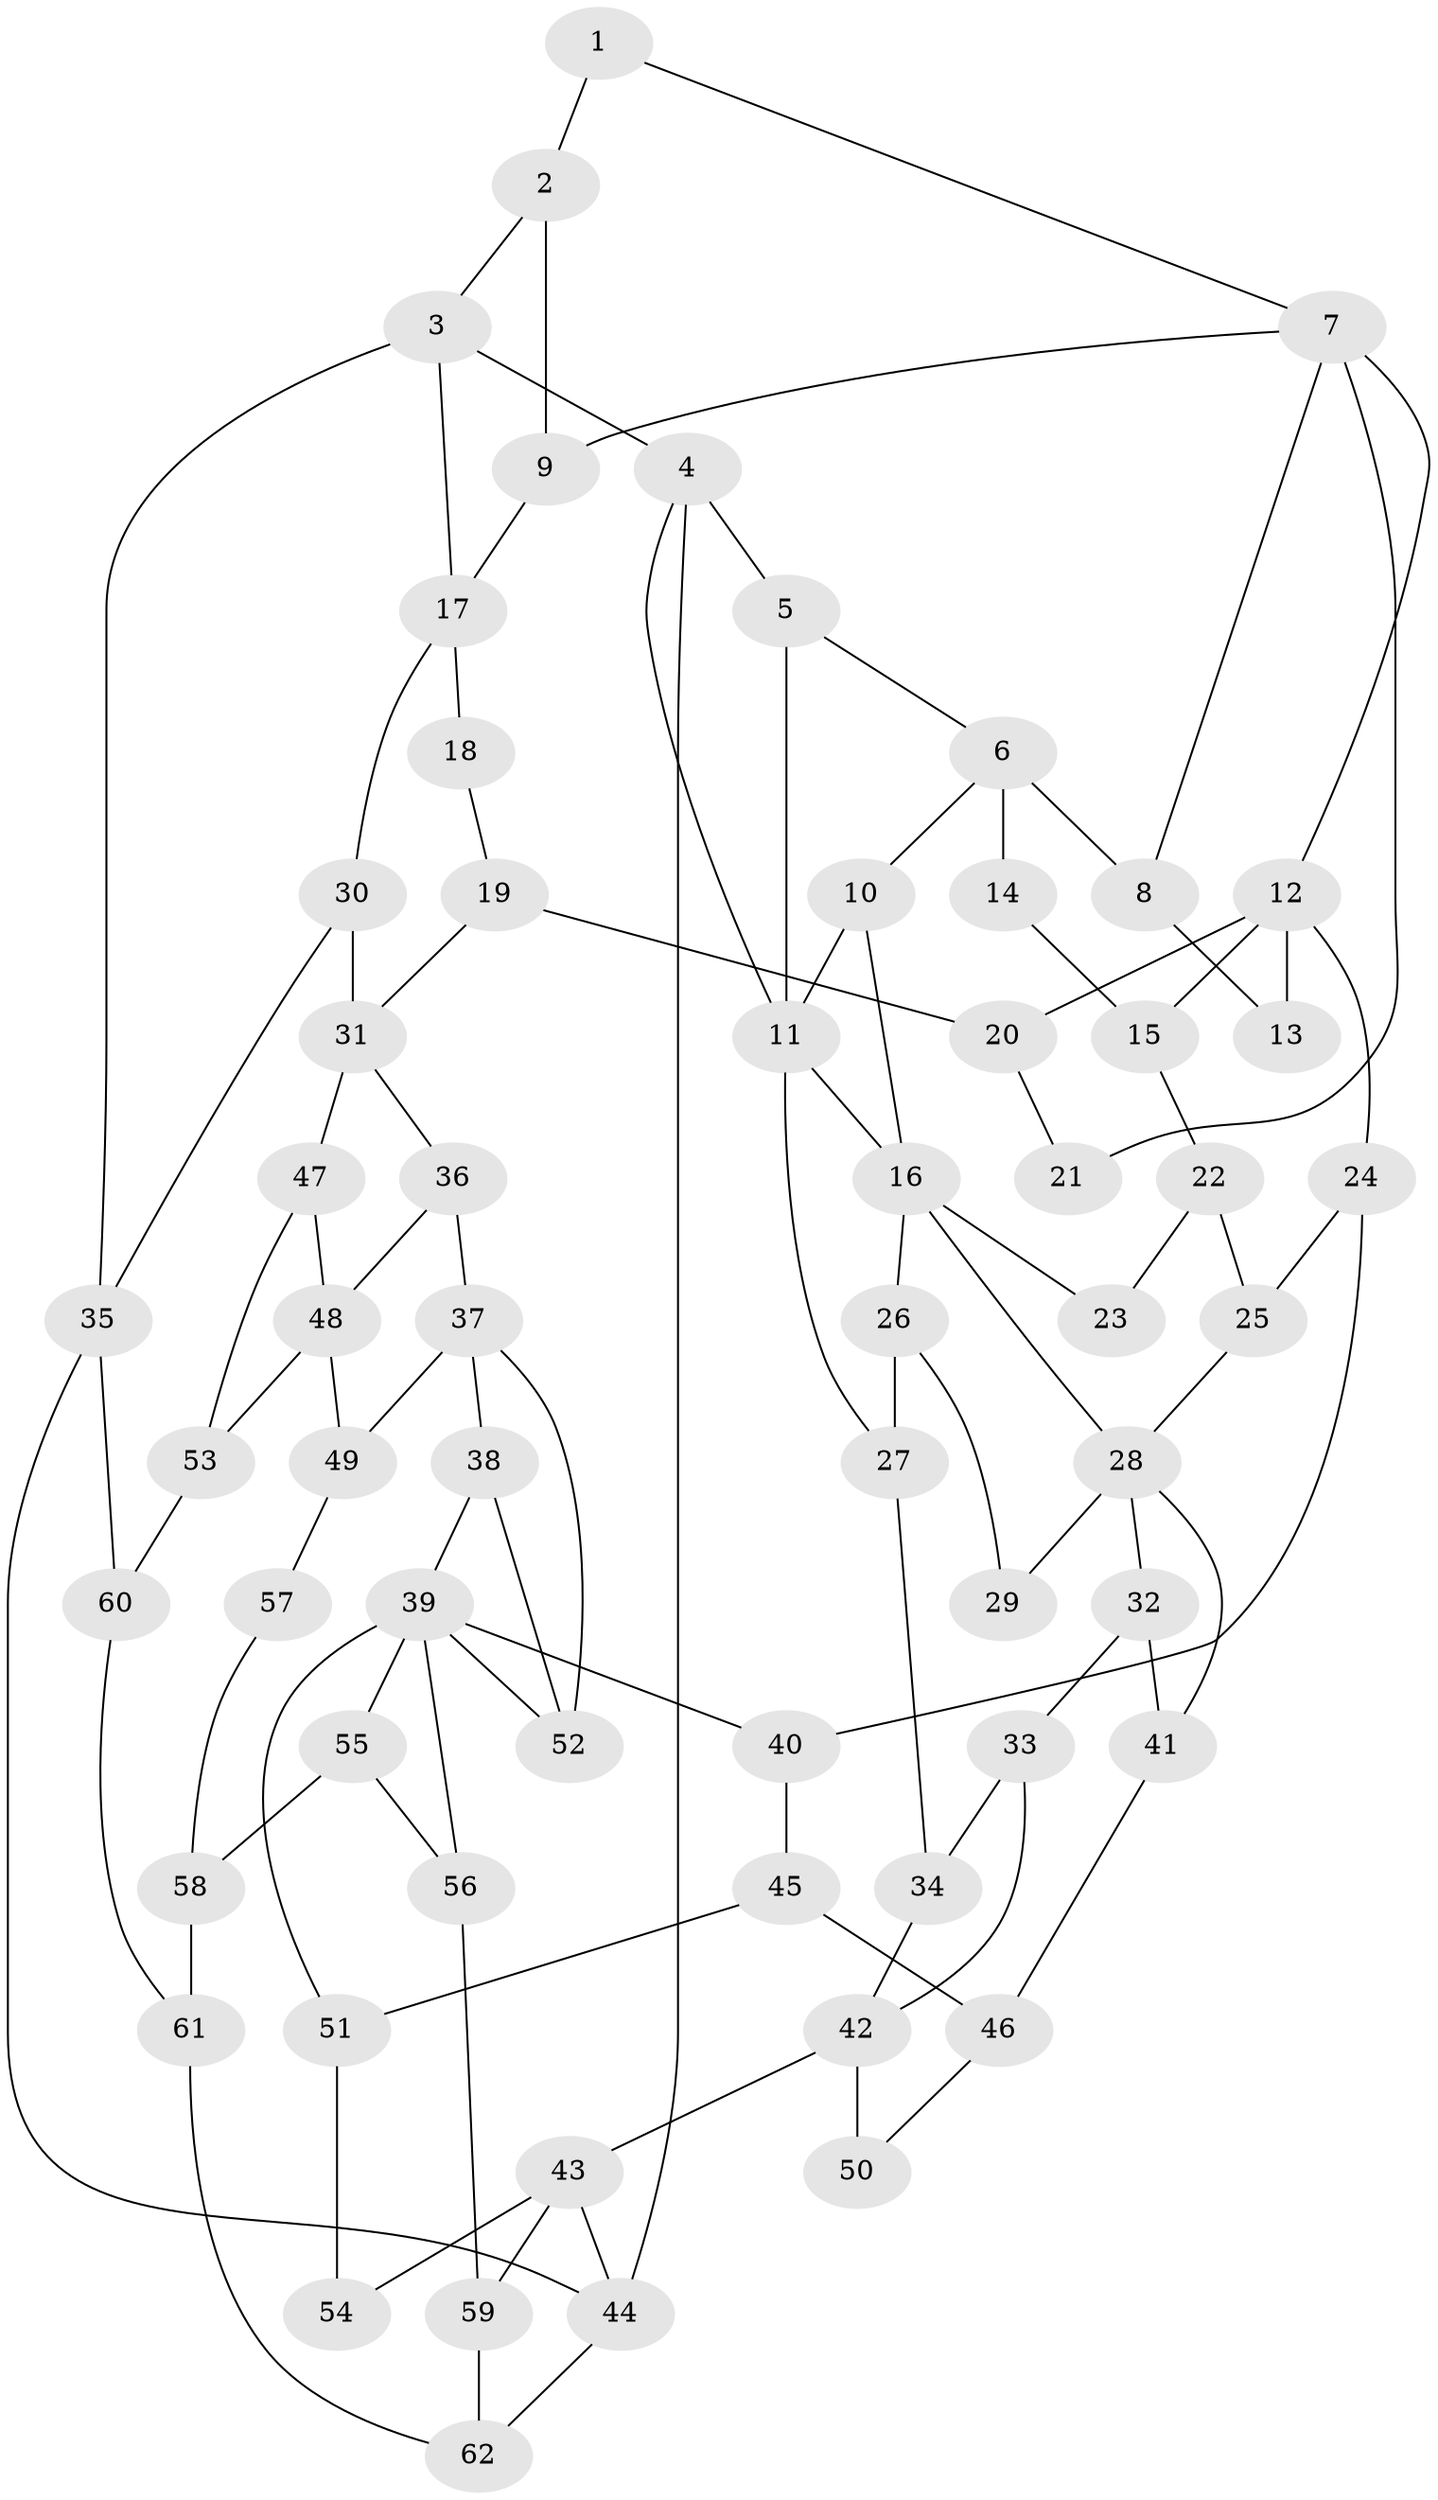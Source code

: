 // original degree distribution, {3: 0.0196078431372549, 5: 0.45098039215686275, 4: 0.27450980392156865, 6: 0.2549019607843137}
// Generated by graph-tools (version 1.1) at 2025/54/03/04/25 22:54:08]
// undirected, 62 vertices, 100 edges
graph export_dot {
  node [color=gray90,style=filled];
  1;
  2;
  3;
  4;
  5;
  6;
  7;
  8;
  9;
  10;
  11;
  12;
  13;
  14;
  15;
  16;
  17;
  18;
  19;
  20;
  21;
  22;
  23;
  24;
  25;
  26;
  27;
  28;
  29;
  30;
  31;
  32;
  33;
  34;
  35;
  36;
  37;
  38;
  39;
  40;
  41;
  42;
  43;
  44;
  45;
  46;
  47;
  48;
  49;
  50;
  51;
  52;
  53;
  54;
  55;
  56;
  57;
  58;
  59;
  60;
  61;
  62;
  1 -- 2 [weight=1.0];
  1 -- 7 [weight=1.0];
  2 -- 3 [weight=1.0];
  2 -- 9 [weight=1.0];
  3 -- 4 [weight=1.0];
  3 -- 17 [weight=1.0];
  3 -- 35 [weight=1.0];
  4 -- 5 [weight=1.0];
  4 -- 11 [weight=1.0];
  4 -- 44 [weight=1.0];
  5 -- 6 [weight=1.0];
  5 -- 11 [weight=1.0];
  6 -- 8 [weight=1.0];
  6 -- 10 [weight=1.0];
  6 -- 14 [weight=2.0];
  7 -- 8 [weight=1.0];
  7 -- 9 [weight=1.0];
  7 -- 12 [weight=1.0];
  7 -- 21 [weight=2.0];
  8 -- 13 [weight=1.0];
  9 -- 17 [weight=1.0];
  10 -- 11 [weight=1.0];
  10 -- 16 [weight=1.0];
  11 -- 16 [weight=1.0];
  11 -- 27 [weight=1.0];
  12 -- 13 [weight=2.0];
  12 -- 15 [weight=1.0];
  12 -- 20 [weight=1.0];
  12 -- 24 [weight=1.0];
  14 -- 15 [weight=1.0];
  15 -- 22 [weight=1.0];
  16 -- 23 [weight=2.0];
  16 -- 26 [weight=1.0];
  16 -- 28 [weight=1.0];
  17 -- 18 [weight=2.0];
  17 -- 30 [weight=2.0];
  18 -- 19 [weight=1.0];
  19 -- 20 [weight=1.0];
  19 -- 31 [weight=1.0];
  20 -- 21 [weight=1.0];
  22 -- 23 [weight=1.0];
  22 -- 25 [weight=1.0];
  24 -- 25 [weight=1.0];
  24 -- 40 [weight=1.0];
  25 -- 28 [weight=1.0];
  26 -- 27 [weight=1.0];
  26 -- 29 [weight=1.0];
  27 -- 34 [weight=1.0];
  28 -- 29 [weight=2.0];
  28 -- 32 [weight=1.0];
  28 -- 41 [weight=1.0];
  30 -- 31 [weight=2.0];
  30 -- 35 [weight=1.0];
  31 -- 36 [weight=1.0];
  31 -- 47 [weight=1.0];
  32 -- 33 [weight=1.0];
  32 -- 41 [weight=1.0];
  33 -- 34 [weight=1.0];
  33 -- 42 [weight=1.0];
  34 -- 42 [weight=1.0];
  35 -- 44 [weight=1.0];
  35 -- 60 [weight=1.0];
  36 -- 37 [weight=1.0];
  36 -- 48 [weight=1.0];
  37 -- 38 [weight=1.0];
  37 -- 49 [weight=2.0];
  37 -- 52 [weight=1.0];
  38 -- 39 [weight=1.0];
  38 -- 52 [weight=1.0];
  39 -- 40 [weight=1.0];
  39 -- 51 [weight=1.0];
  39 -- 52 [weight=1.0];
  39 -- 55 [weight=1.0];
  39 -- 56 [weight=1.0];
  40 -- 45 [weight=1.0];
  41 -- 46 [weight=1.0];
  42 -- 43 [weight=2.0];
  42 -- 50 [weight=2.0];
  43 -- 44 [weight=1.0];
  43 -- 54 [weight=2.0];
  43 -- 59 [weight=1.0];
  44 -- 62 [weight=1.0];
  45 -- 46 [weight=1.0];
  45 -- 51 [weight=1.0];
  46 -- 50 [weight=1.0];
  47 -- 48 [weight=1.0];
  47 -- 53 [weight=1.0];
  48 -- 49 [weight=2.0];
  48 -- 53 [weight=1.0];
  49 -- 57 [weight=2.0];
  51 -- 54 [weight=1.0];
  53 -- 60 [weight=1.0];
  55 -- 56 [weight=1.0];
  55 -- 58 [weight=1.0];
  56 -- 59 [weight=1.0];
  57 -- 58 [weight=1.0];
  58 -- 61 [weight=1.0];
  59 -- 62 [weight=1.0];
  60 -- 61 [weight=1.0];
  61 -- 62 [weight=1.0];
}
